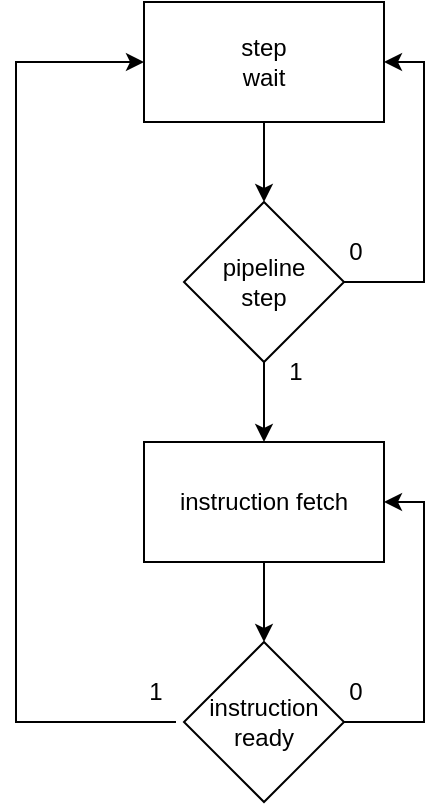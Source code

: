 <mxfile version="21.5.2" type="github">
  <diagram name="Pagina-1" id="U87yk9chCkfv6v5MAbVB">
    <mxGraphModel dx="880" dy="485" grid="1" gridSize="10" guides="1" tooltips="1" connect="1" arrows="1" fold="1" page="1" pageScale="1" pageWidth="827" pageHeight="1169" math="0" shadow="0">
      <root>
        <mxCell id="0" />
        <mxCell id="1" parent="0" />
        <mxCell id="HBVg9Ylxcarn3WkWvbjX-3" value="" style="edgeStyle=orthogonalEdgeStyle;rounded=0;orthogonalLoop=1;jettySize=auto;html=1;" edge="1" parent="1" source="HBVg9Ylxcarn3WkWvbjX-1" target="HBVg9Ylxcarn3WkWvbjX-2">
          <mxGeometry relative="1" as="geometry" />
        </mxCell>
        <mxCell id="HBVg9Ylxcarn3WkWvbjX-1" value="&lt;div&gt;step&lt;/div&gt;&lt;div&gt;wait&lt;br&gt;&lt;/div&gt;" style="rounded=0;whiteSpace=wrap;html=1;" vertex="1" parent="1">
          <mxGeometry x="354" y="40" width="120" height="60" as="geometry" />
        </mxCell>
        <mxCell id="HBVg9Ylxcarn3WkWvbjX-5" style="edgeStyle=orthogonalEdgeStyle;rounded=0;orthogonalLoop=1;jettySize=auto;html=1;entryX=1;entryY=0.5;entryDx=0;entryDy=0;" edge="1" parent="1" source="HBVg9Ylxcarn3WkWvbjX-2" target="HBVg9Ylxcarn3WkWvbjX-1">
          <mxGeometry relative="1" as="geometry">
            <Array as="points">
              <mxPoint x="494" y="180" />
              <mxPoint x="494" y="70" />
            </Array>
          </mxGeometry>
        </mxCell>
        <mxCell id="HBVg9Ylxcarn3WkWvbjX-6" style="edgeStyle=orthogonalEdgeStyle;rounded=0;orthogonalLoop=1;jettySize=auto;html=1;entryX=0.5;entryY=0;entryDx=0;entryDy=0;" edge="1" parent="1" source="HBVg9Ylxcarn3WkWvbjX-2" target="HBVg9Ylxcarn3WkWvbjX-4">
          <mxGeometry relative="1" as="geometry" />
        </mxCell>
        <mxCell id="HBVg9Ylxcarn3WkWvbjX-2" value="&lt;div&gt;pipeline&lt;/div&gt;&lt;div&gt;step&lt;br&gt;&lt;/div&gt;" style="rhombus;whiteSpace=wrap;html=1;" vertex="1" parent="1">
          <mxGeometry x="374" y="140" width="80" height="80" as="geometry" />
        </mxCell>
        <mxCell id="HBVg9Ylxcarn3WkWvbjX-9" value="" style="edgeStyle=orthogonalEdgeStyle;rounded=0;orthogonalLoop=1;jettySize=auto;html=1;" edge="1" parent="1" source="HBVg9Ylxcarn3WkWvbjX-4" target="HBVg9Ylxcarn3WkWvbjX-7">
          <mxGeometry relative="1" as="geometry" />
        </mxCell>
        <mxCell id="HBVg9Ylxcarn3WkWvbjX-4" value="instruction fetch" style="rounded=0;whiteSpace=wrap;html=1;" vertex="1" parent="1">
          <mxGeometry x="354" y="260" width="120" height="60" as="geometry" />
        </mxCell>
        <mxCell id="HBVg9Ylxcarn3WkWvbjX-8" style="edgeStyle=orthogonalEdgeStyle;rounded=0;orthogonalLoop=1;jettySize=auto;html=1;entryX=1;entryY=0.5;entryDx=0;entryDy=0;" edge="1" parent="1" source="HBVg9Ylxcarn3WkWvbjX-7" target="HBVg9Ylxcarn3WkWvbjX-4">
          <mxGeometry relative="1" as="geometry">
            <Array as="points">
              <mxPoint x="494" y="400" />
              <mxPoint x="494" y="290" />
            </Array>
          </mxGeometry>
        </mxCell>
        <mxCell id="HBVg9Ylxcarn3WkWvbjX-7" value="&lt;div&gt;instruction&lt;/div&gt;&lt;div&gt;ready&lt;br&gt;&lt;/div&gt;" style="rhombus;whiteSpace=wrap;html=1;" vertex="1" parent="1">
          <mxGeometry x="374" y="360" width="80" height="80" as="geometry" />
        </mxCell>
        <mxCell id="HBVg9Ylxcarn3WkWvbjX-12" style="edgeStyle=orthogonalEdgeStyle;rounded=0;orthogonalLoop=1;jettySize=auto;html=1;entryX=0;entryY=0.5;entryDx=0;entryDy=0;" edge="1" parent="1" target="HBVg9Ylxcarn3WkWvbjX-1">
          <mxGeometry relative="1" as="geometry">
            <mxPoint x="370" y="400" as="sourcePoint" />
            <Array as="points">
              <mxPoint x="354" y="400" />
              <mxPoint x="290" y="400" />
              <mxPoint x="290" y="70" />
            </Array>
          </mxGeometry>
        </mxCell>
        <mxCell id="HBVg9Ylxcarn3WkWvbjX-13" value="0" style="text;html=1;strokeColor=none;fillColor=none;align=center;verticalAlign=middle;whiteSpace=wrap;rounded=0;" vertex="1" parent="1">
          <mxGeometry x="430" y="150" width="60" height="30" as="geometry" />
        </mxCell>
        <mxCell id="HBVg9Ylxcarn3WkWvbjX-15" value="1" style="text;html=1;strokeColor=none;fillColor=none;align=center;verticalAlign=middle;whiteSpace=wrap;rounded=0;" vertex="1" parent="1">
          <mxGeometry x="400" y="210" width="60" height="30" as="geometry" />
        </mxCell>
        <mxCell id="HBVg9Ylxcarn3WkWvbjX-16" value="0" style="text;html=1;strokeColor=none;fillColor=none;align=center;verticalAlign=middle;whiteSpace=wrap;rounded=0;" vertex="1" parent="1">
          <mxGeometry x="430" y="370" width="60" height="30" as="geometry" />
        </mxCell>
        <mxCell id="HBVg9Ylxcarn3WkWvbjX-17" value="1" style="text;html=1;strokeColor=none;fillColor=none;align=center;verticalAlign=middle;whiteSpace=wrap;rounded=0;" vertex="1" parent="1">
          <mxGeometry x="330" y="370" width="60" height="30" as="geometry" />
        </mxCell>
      </root>
    </mxGraphModel>
  </diagram>
</mxfile>
